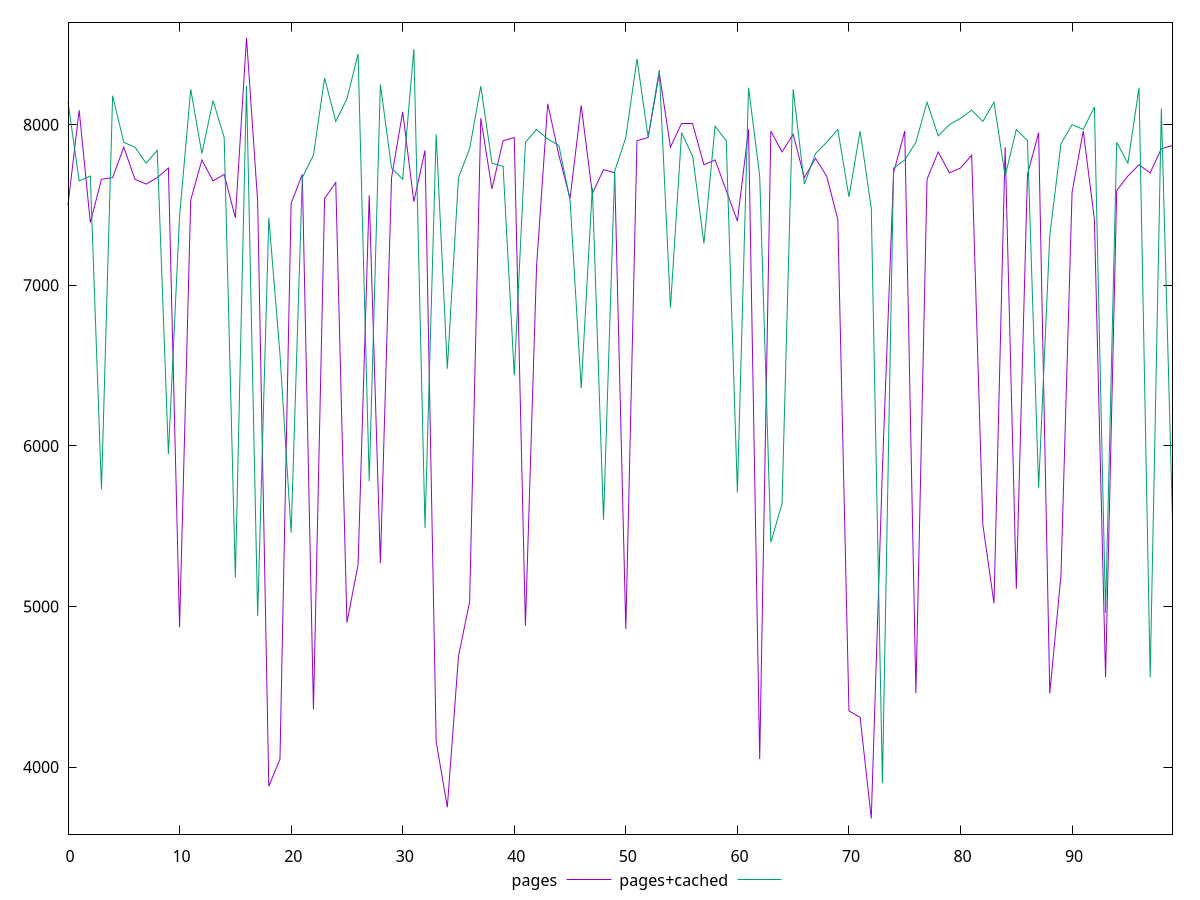 reset

$pages <<EOF
0 7500
1 8090
2 7390
3 7660
4 7670
5 7860
6 7660
7 7630
8 7670
9 7730
10 4870
11 7530
12 7780
13 7650
14 7690
15 7420
16 8540
17 7520
18 3880
19 4050
20 7510
21 7690
22 4360
23 7540
24 7640
25 4900
26 5260
27 7560
28 5270
29 7670
30 8080
31 7520
32 7840
33 4160
34 3750
35 4690
36 5030
37 8040
38 7600
39 7900
40 7920
41 4880
42 7120
43 8130
44 7810
45 7540
46 8120
47 7570
48 7720
49 7700
50 4860
51 7900
52 7920
53 8320
54 7860
55 8010
56 8010
57 7750
58 7780
59 7590
60 7400
61 7970
62 4050
63 7960
64 7830
65 7940
66 7670
67 7790
68 7680
69 7410
70 4350
71 4310
72 3680
73 5860
74 7700
75 7960
76 4460
77 7660
78 7830
79 7700
80 7730
81 7810
82 5510
83 5020
84 7860
85 5110
86 7690
87 7950
88 4460
89 5190
90 7580
91 7960
92 7410
93 4560
94 7590
95 7680
96 7750
97 7700
98 7850
99 7870
EOF

$pagesCached <<EOF
0 8140
1 7650
2 7680
3 5730
4 8180
5 7890
6 7860
7 7760
8 7840
9 5950
10 7430
11 8220
12 7820
13 8150
14 7920
15 5180
16 8240
17 4940
18 7420
19 6570
20 5460
21 7670
22 7810
23 8290
24 8020
25 8160
26 8440
27 5780
28 8250
29 7730
30 7660
31 8470
32 5490
33 7940
34 6480
35 7670
36 7850
37 8240
38 7760
39 7740
40 6440
41 7890
42 7970
43 7910
44 7870
45 7530
46 6360
47 7610
48 5540
49 7710
50 7920
51 8410
52 7920
53 8340
54 6860
55 7950
56 7800
57 7260
58 7990
59 7900
60 5710
61 8230
62 7680
63 5400
64 5640
65 8220
66 7630
67 7820
68 7890
69 7970
70 7550
71 7960
72 7480
73 3900
74 7730
75 7780
76 7890
77 8140
78 7930
79 8000
80 8040
81 8090
82 8020
83 8140
84 7680
85 7970
86 7900
87 5740
88 7310
89 7880
90 8000
91 7970
92 8110
93 4960
94 7890
95 7760
96 8230
97 4560
98 8100
99 5540
EOF

set key outside below
set xrange [0:99]
set yrange [3582.8:8637.2]
set trange [3582.8:8637.2]
set terminal svg size 640, 520 enhanced background rgb 'white'
set output "report_00015_2021-02-09T16-11-33.973Z/uses-text-compression/comparison/line/0_vs_1.svg"

plot $pages title "pages" with line, \
     $pagesCached title "pages+cached" with line

reset
